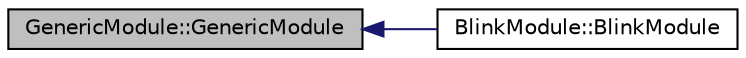 digraph "GenericModule::GenericModule"
{
  edge [fontname="Helvetica",fontsize="10",labelfontname="Helvetica",labelfontsize="10"];
  node [fontname="Helvetica",fontsize="10",shape=record];
  rankdir="LR";
  Node1 [label="GenericModule::GenericModule",height=0.2,width=0.4,color="black", fillcolor="grey75", style="filled", fontcolor="black"];
  Node1 -> Node2 [dir="back",color="midnightblue",fontsize="10",style="solid",fontname="Helvetica"];
  Node2 [label="BlinkModule::BlinkModule",height=0.2,width=0.4,color="black", fillcolor="white", style="filled",URL="$class_blink_module.html#a82129f27ce0bc14bb1a4039cefc2a066"];
}
